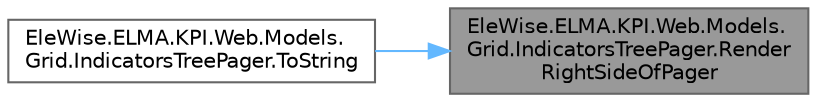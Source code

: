 digraph "EleWise.ELMA.KPI.Web.Models.Grid.IndicatorsTreePager.RenderRightSideOfPager"
{
 // LATEX_PDF_SIZE
  bgcolor="transparent";
  edge [fontname=Helvetica,fontsize=10,labelfontname=Helvetica,labelfontsize=10];
  node [fontname=Helvetica,fontsize=10,shape=box,height=0.2,width=0.4];
  rankdir="RL";
  Node1 [id="Node000001",label="EleWise.ELMA.KPI.Web.Models.\lGrid.IndicatorsTreePager.Render\lRightSideOfPager",height=0.2,width=0.4,color="gray40", fillcolor="grey60", style="filled", fontcolor="black",tooltip=" "];
  Node1 -> Node2 [id="edge1_Node000001_Node000002",dir="back",color="steelblue1",style="solid",tooltip=" "];
  Node2 [id="Node000002",label="EleWise.ELMA.KPI.Web.Models.\lGrid.IndicatorsTreePager.ToString",height=0.2,width=0.4,color="grey40", fillcolor="white", style="filled",URL="$class_ele_wise_1_1_e_l_m_a_1_1_k_p_i_1_1_web_1_1_models_1_1_grid_1_1_indicators_tree_pager.html#ab394b1bf9f99f453ece4b450f02e5a5a",tooltip="ToString."];
}
